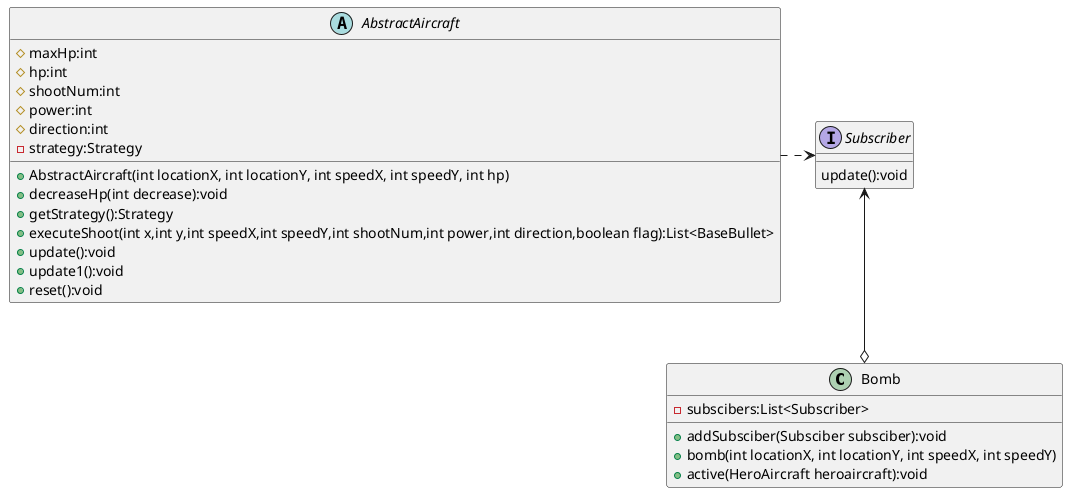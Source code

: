 @startuml
'https://plantuml.com/class-diagram

class Bomb {
    - subscibers:List<Subscriber>
    + addSubsciber(Subsciber subsciber):void
    + bomb(int locationX, int locationY, int speedX, int speedY)
    + active(HeroAircraft heroaircraft):void
}
interface Subscriber
{
    update():void
}
abstract class AbstractAircraft
{
    # maxHp:int
    # hp:int
    # shootNum:int
    # power:int
    # direction:int
    - strategy:Strategy
    + AbstractAircraft(int locationX, int locationY, int speedX, int speedY, int hp)
    + decreaseHp(int decrease):void
    + getStrategy():Strategy
    + executeShoot(int x,int y,int speedX,int speedY,int shootNum,int power,int direction,boolean flag):List<BaseBullet>
    + update():void
    + update1():void
    + reset():void
 }
AbstractAircraft-right.>Subscriber
Subscriber<--o Bomb


@enduml